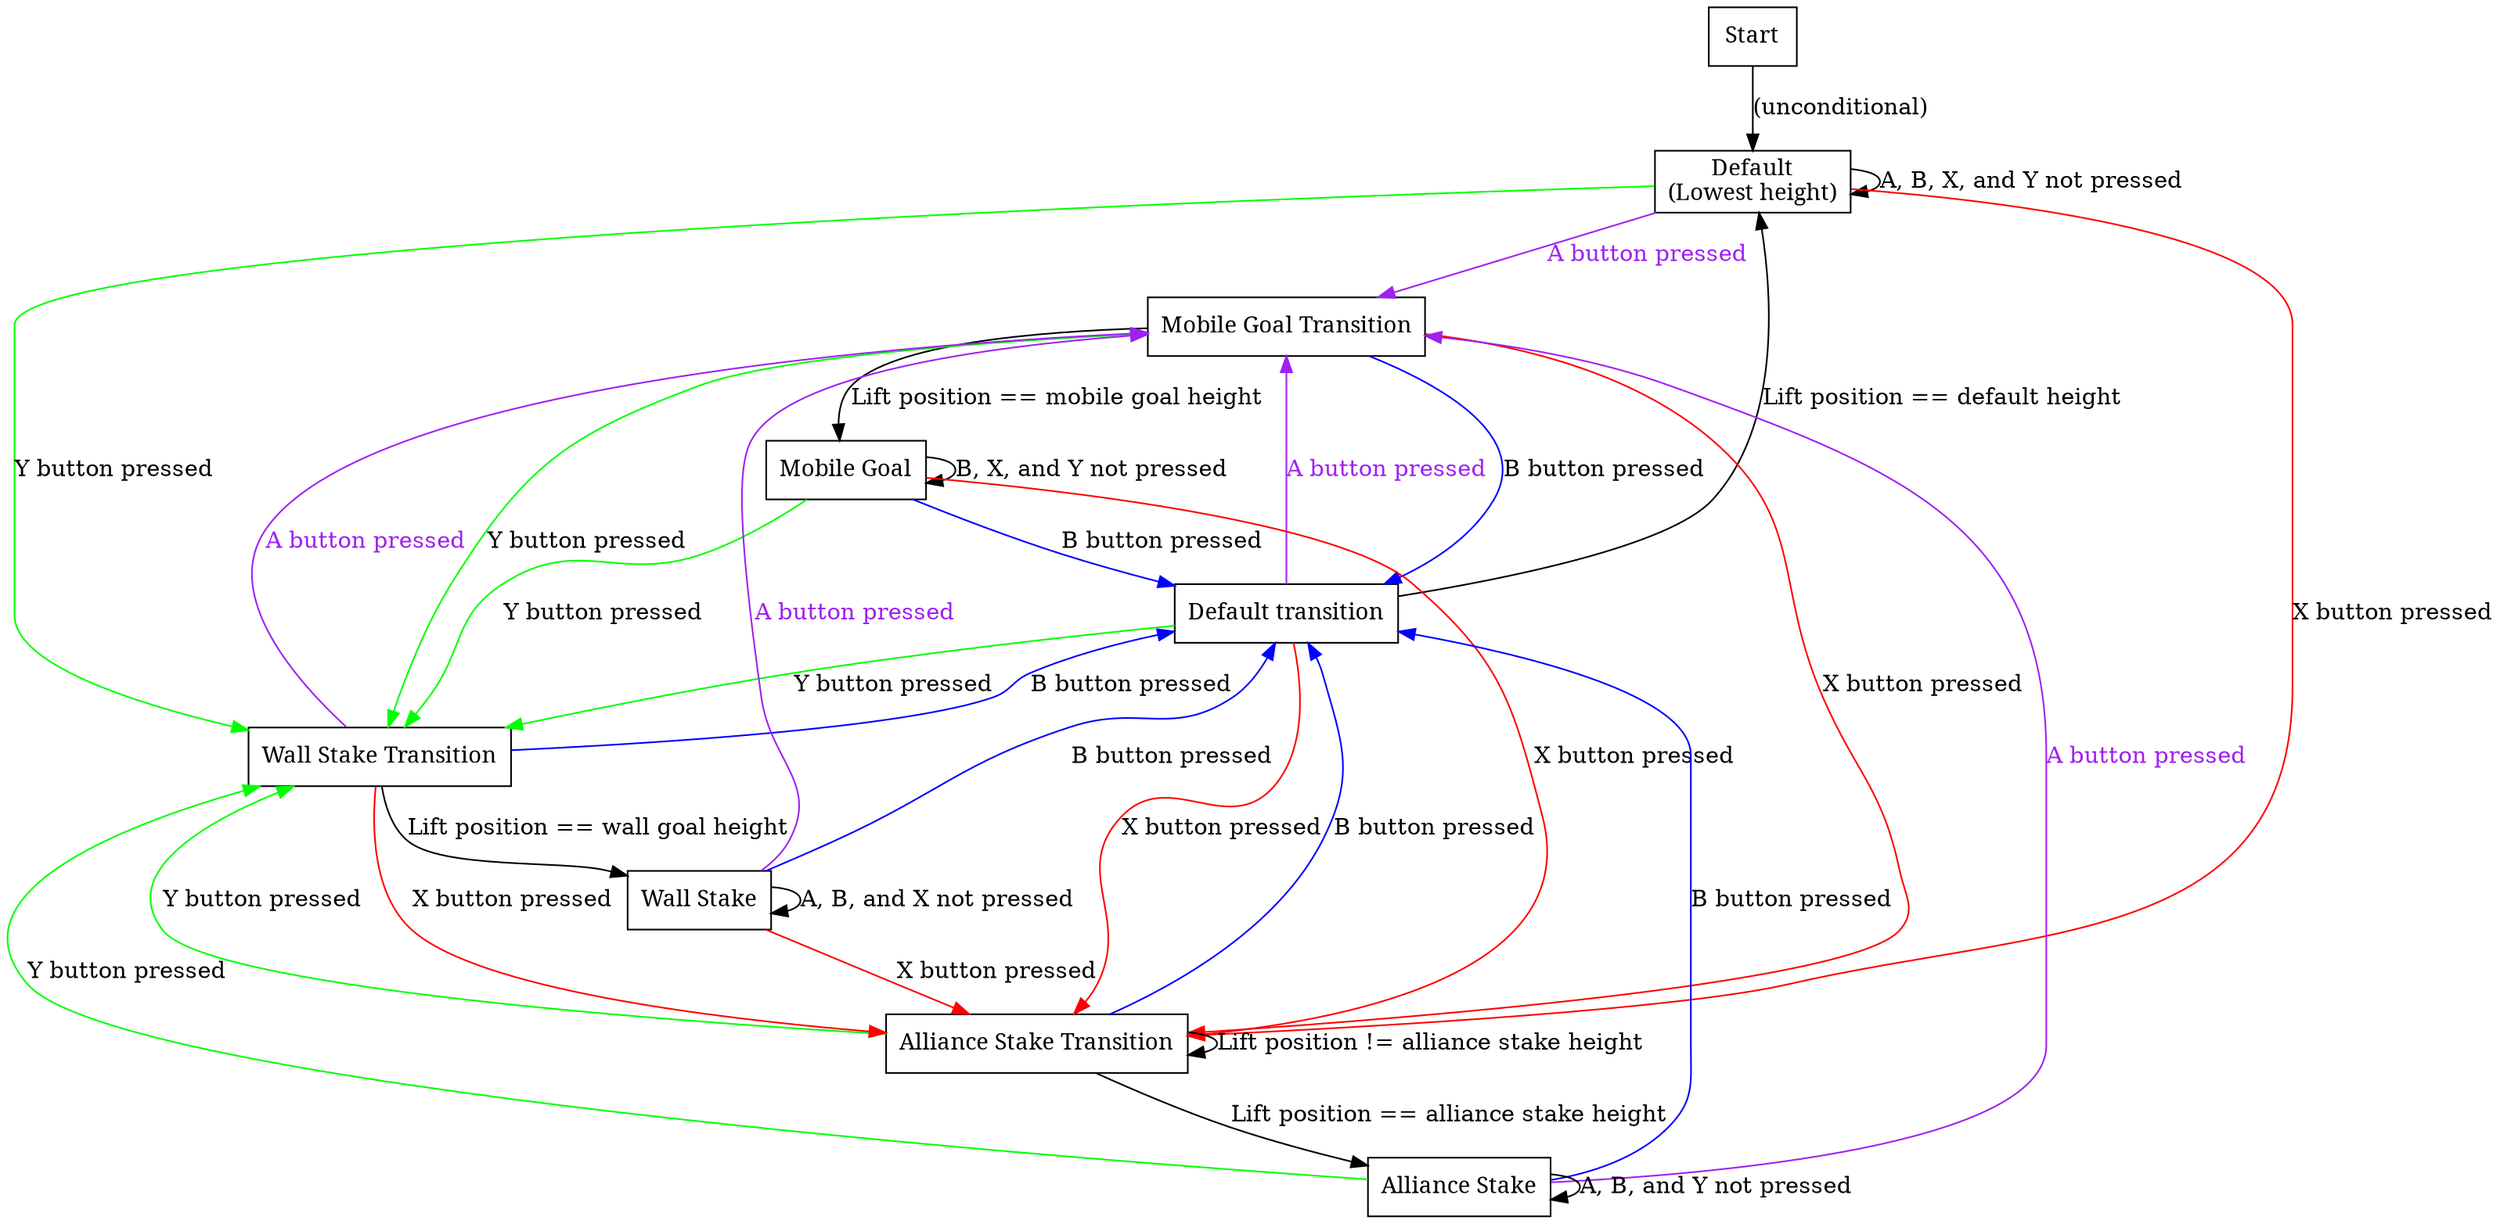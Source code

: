 // To convert this to an image, install Graphviz to your $PATH, then run:
//
//   dot -T png -o lift-state-machine.png lift-state-machine.dot
digraph G {

    node [shape=record, fontname="Georgia", style="solid"];

    Start;
    Default [label="Default\n(Lowest height)"];
    DefaultTransition [label="Default transition"];
    MobileGoalTransition [label="Mobile Goal Transition"];
    MobileGoal [label="Mobile Goal"];
    AllianceStakeTransition [label="Alliance Stake Transition"];
    WallStakeTransition [label="Wall Stake Transition"];
    AllianceStake [label="Alliance Stake"];
    WallStake [label="Wall Stake"];

    Start -> Default [label="(unconditional)"];

    DefaultTransition -> Default [label="Lift position == default height"];
    DefaultTransition -> WallStakeTransition [label="Y button pressed", color="lime"];
    DefaultTransition -> AllianceStakeTransition [label="X button pressed", color="red"];
    DefaultTransition -> MobileGoalTransition [label="A button pressed", fontcolor="purple", color="purple"];
    Default -> MobileGoalTransition [label="A button pressed", fontcolor="purple", color="purple"];
    Default -> WallStakeTransition [label="Y button pressed", color="lime"];
    Default -> AllianceStakeTransition [label="X button pressed", color="red"];
    Default -> Default [label="A, B, X, and Y not pressed"];

    MobileGoalTransition -> MobileGoal [label="Lift position == mobile goal height"];
    MobileGoalTransition -> AllianceStakeTransition [label="X button pressed", color="red"];
    MobileGoalTransition -> WallStakeTransition [label="Y button pressed", color="lime"];
    MobileGoalTransition -> DefaultTransition [label="B button pressed", color="blue"];
    MobileGoal -> AllianceStakeTransition [label="X button pressed", color="red"];
    MobileGoal -> WallStakeTransition [label="Y button pressed", color="lime"];
    MobileGoal -> DefaultTransition [label="B button pressed", color="blue"];
    MobileGoal -> MobileGoal [label="B, X, and Y not pressed"];

    AllianceStakeTransition -> DefaultTransition [label="B button pressed", color="blue"];
    AllianceStakeTransition -> AllianceStake [label="Lift position == alliance stake height"];
    AllianceStakeTransition -> WallStakeTransition [label="Y button pressed", color="lime"];
    AllianceStakeTransition -> AllianceStakeTransition [label="Lift position != alliance stake height"];
    AllianceStake -> DefaultTransition [label="B button pressed", color="blue"];
    AllianceStake -> MobileGoalTransition [label="A button pressed", fontcolor="purple", color="purple"];
    AllianceStake -> WallStakeTransition [label="Y button pressed", color="lime"];
    AllianceStake -> AllianceStake [label="A, B, and Y not pressed"];

    WallStakeTransition -> DefaultTransition [label="B button pressed", color = "blue"];
    WallStakeTransition -> WallStake [label="Lift position == wall goal height"];
    WallStakeTransition -> MobileGoalTransition [label="A button pressed", fontcolor="purple", color = "purple"];
    WallStakeTransition -> AllianceStakeTransition [label="X button pressed", color = "red"];
    WallStake -> DefaultTransition [label="B button pressed", color = "blue"];
    WallStake -> MobileGoalTransition [label="A button pressed", fontcolor="purple", color="purple"]
    WallStake -> AllianceStakeTransition [label="X button pressed", color = "red"];
    WallStake -> WallStake [label="A, B, and X not pressed"];
}
